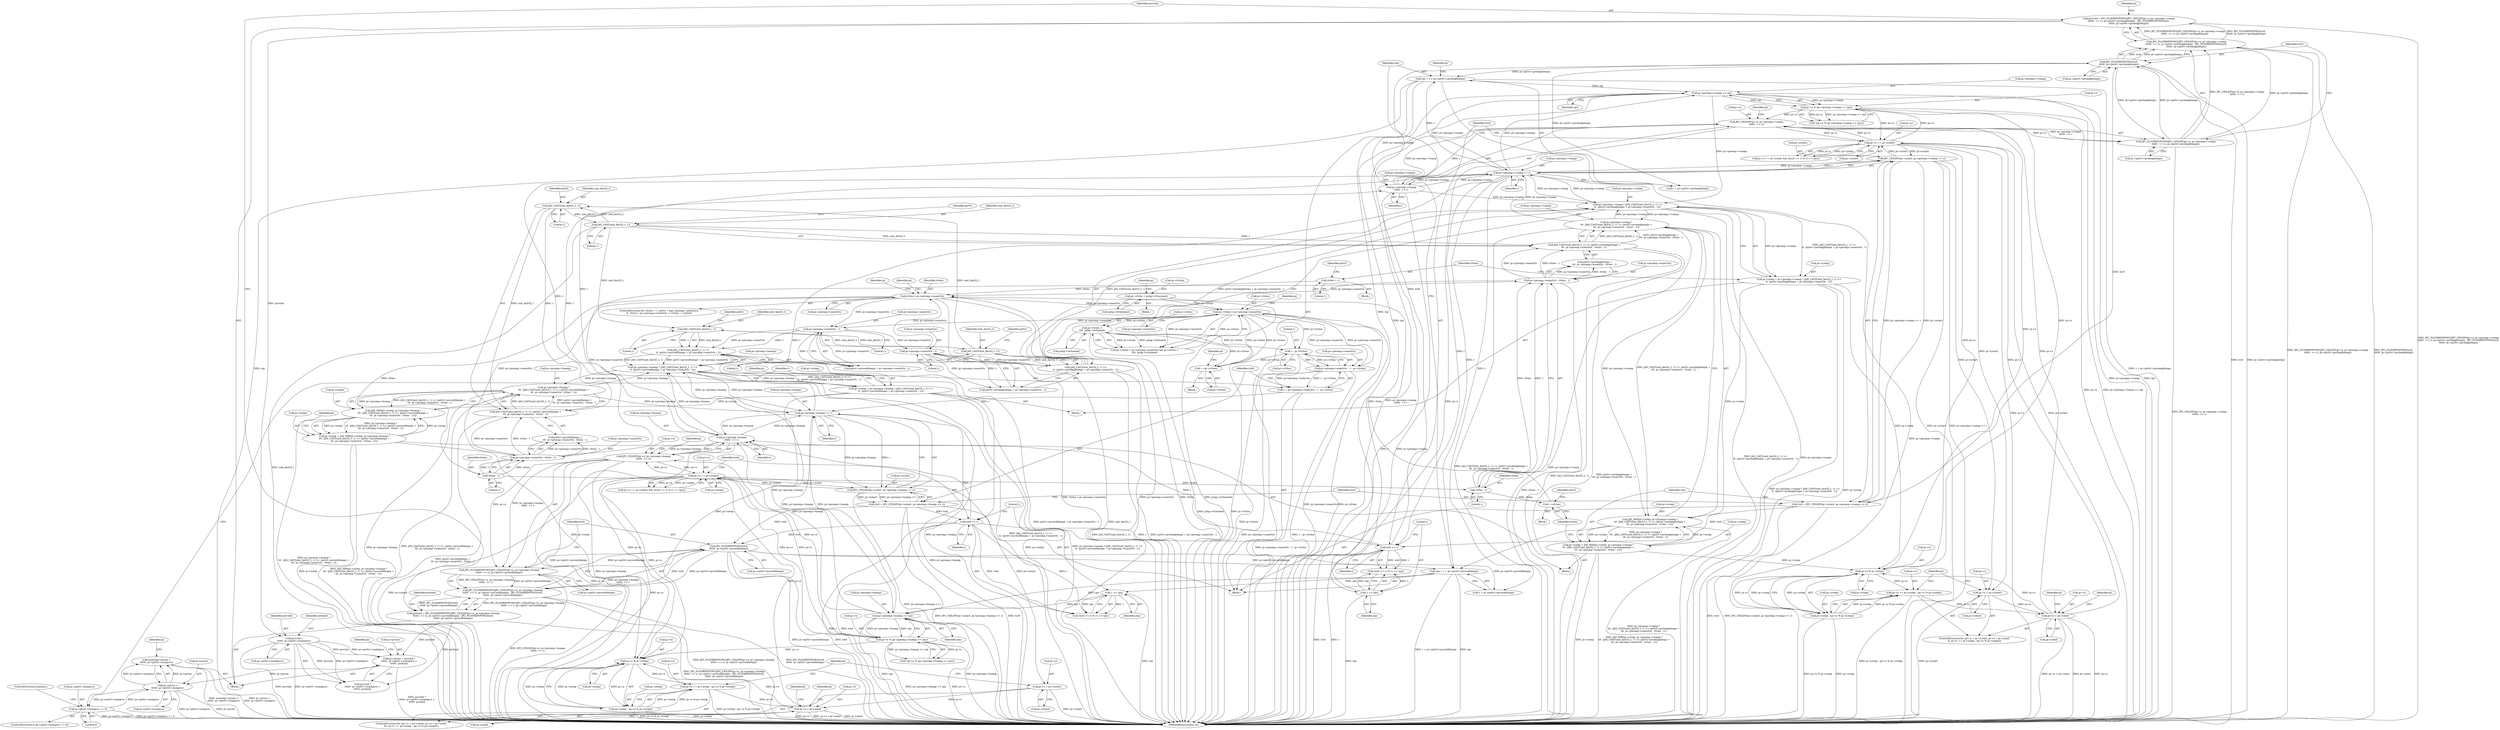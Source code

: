 digraph "0_jasper_1f0dfe5a42911b6880a1445f13f6d615ddb55387@API" {
"1000633" [label="(Call,assert(pi->prcno <\n\t\t\t\t\t\t  pi->pirlvl->numprcs))"];
"1000634" [label="(Call,pi->prcno <\n\t\t\t\t\t\t  pi->pirlvl->numprcs)"];
"1000620" [label="(Call,pi->prcno = prcvind *\n\t\t\t\t\t\t  pi->pirlvl->numhprcs +\n\t\t\t\t\t\t  prchind)"];
"1000625" [label="(Call,prcvind *\n\t\t\t\t\t\t  pi->pirlvl->numhprcs)"];
"1000593" [label="(Call,prcvind = JPC_FLOORDIVPOW2(JPC_CEILDIV(pi->y, pi->picomp->vsamp\n\t\t\t\t\t\t  << r), pi->pirlvl->prcheightexpn) - JPC_FLOORDIVPOW2(try0,\n\t\t\t\t\t\t  pi->pirlvl->prcheightexpn))"];
"1000595" [label="(Call,JPC_FLOORDIVPOW2(JPC_CEILDIV(pi->y, pi->picomp->vsamp\n\t\t\t\t\t\t  << r), pi->pirlvl->prcheightexpn) - JPC_FLOORDIVPOW2(try0,\n\t\t\t\t\t\t  pi->pirlvl->prcheightexpn))"];
"1000596" [label="(Call,JPC_FLOORDIVPOW2(JPC_CEILDIV(pi->y, pi->picomp->vsamp\n\t\t\t\t\t\t  << r), pi->pirlvl->prcheightexpn))"];
"1000597" [label="(Call,JPC_CEILDIV(pi->y, pi->picomp->vsamp\n\t\t\t\t\t\t  << r))"];
"1000539" [label="(Call,pi->y == pi->ystart)"];
"1000554" [label="(Call,pi->y % (pi->picomp->vsamp << rpy))"];
"1000558" [label="(Call,pi->picomp->vsamp << rpy)"];
"1000482" [label="(Call,pi->picomp->vsamp << r)"];
"1000601" [label="(Call,pi->picomp->vsamp\n\t\t\t\t\t\t  << r)"];
"1000574" [label="(Call,pi->picomp->hsamp\n\t\t\t\t\t\t  << r)"];
"1000530" [label="(Call,pi->picomp->hsamp << rpx)"];
"1000469" [label="(Call,pi->picomp->hsamp << r)"];
"1000274" [label="(Call,pi->picomp->hsamp *\n\t\t\t  (JAS_CAST(uint_fast32_t, 1) << (pirlvl->prcwidthexpn +\n\t\t\t  pi->picomp->numrlvls - rlvlno - 1)))"];
"1000192" [label="(Call,pi->picomp->hsamp * (JAS_CAST(uint_fast32_t, 1) <<\n\t\t  (pirlvl->prcwidthexpn + pi->picomp->numrlvls - 1)))"];
"1000198" [label="(Call,JAS_CAST(uint_fast32_t, 1) <<\n\t\t  (pirlvl->prcwidthexpn + pi->picomp->numrlvls - 1))"];
"1000199" [label="(Call,JAS_CAST(uint_fast32_t, 1))"];
"1000224" [label="(Call,JAS_CAST(uint_fast32_t, 1))"];
"1000312" [label="(Call,JAS_CAST(uint_fast32_t, 1))"];
"1000281" [label="(Call,JAS_CAST(uint_fast32_t, 1))"];
"1000206" [label="(Call,pi->picomp->numrlvls - 1)"];
"1000253" [label="(Call,rlvlno < pi->picomp->numrlvls)"];
"1000261" [label="(Call,++rlvlno)"];
"1000325" [label="(Call,rlvlno - 1)"];
"1000294" [label="(Call,rlvlno - 1)"];
"1000240" [label="(Call,rlvlno = 1)"];
"1000231" [label="(Call,pi->picomp->numrlvls - 1)"];
"1000319" [label="(Call,pi->picomp->numrlvls - rlvlno - 1)"];
"1000288" [label="(Call,pi->picomp->numrlvls - rlvlno - 1)"];
"1000414" [label="(Call,pi->rlvlno < pi->picomp->numrlvls)"];
"1000392" [label="(Call,pi->rlvlno = pchg->rlvlnostart)"];
"1000431" [label="(Call,++pi->rlvlno)"];
"1000458" [label="(Call,1 - pi->rlvlno)"];
"1000423" [label="(Call,pi->rlvlno <\n\t\t\t\t  pchg->rlvlnoend)"];
"1000452" [label="(Call,pi->picomp->numrlvls - 1 - pi->rlvlno)"];
"1000280" [label="(Call,JAS_CAST(uint_fast32_t, 1) << (pirlvl->prcwidthexpn +\n\t\t\t  pi->picomp->numrlvls - rlvlno - 1))"];
"1000450" [label="(Call,r = pi->picomp->numrlvls - 1 - pi->rlvlno)"];
"1000522" [label="(Call,1 << rpx)"];
"1000489" [label="(Call,rpx = r + pi->pirlvl->prcwidthexpn)"];
"1000586" [label="(Call,JPC_FLOORDIVPOW2(trx0,\n\t\t\t\t\t\t  pi->pirlvl->prcwidthexpn))"];
"1000519" [label="(Call,trx0 << r)"];
"1000463" [label="(Call,trx0 = JPC_CEILDIV(pi->xstart, pi->picomp->hsamp << r))"];
"1000465" [label="(Call,JPC_CEILDIV(pi->xstart, pi->picomp->hsamp << r))"];
"1000511" [label="(Call,pi->x == pi->xstart)"];
"1000570" [label="(Call,JPC_CEILDIV(pi->x, pi->picomp->hsamp\n\t\t\t\t\t\t  << r))"];
"1000526" [label="(Call,pi->x % (pi->picomp->hsamp << rpx))"];
"1000367" [label="(Call,pi->x < pi->xend)"];
"1000374" [label="(Call,pi->x += pi->xstep - (pi->x % pi->xstep))"];
"1000378" [label="(Call,pi->xstep - (pi->x % pi->xstep))"];
"1000382" [label="(Call,pi->x % pi->xstep)"];
"1000188" [label="(Call,pi->xstep = pi->picomp->hsamp * (JAS_CAST(uint_fast32_t, 1) <<\n\t\t  (pirlvl->prcwidthexpn + pi->picomp->numrlvls - 1)))"];
"1000266" [label="(Call,pi->xstep = JAS_MIN(pi->xstep, pi->picomp->hsamp *\n\t\t\t  (JAS_CAST(uint_fast32_t, 1) << (pirlvl->prcwidthexpn +\n\t\t\t  pi->picomp->numrlvls - rlvlno - 1))))"];
"1000270" [label="(Call,JAS_MIN(pi->xstep, pi->picomp->hsamp *\n\t\t\t  (JAS_CAST(uint_fast32_t, 1) << (pirlvl->prcwidthexpn +\n\t\t\t  pi->picomp->numrlvls - rlvlno - 1))))"];
"1000360" [label="(Call,pi->x = pi->xstart)"];
"1000569" [label="(Call,JPC_FLOORDIVPOW2(JPC_CEILDIV(pi->x, pi->picomp->hsamp\n\t\t\t\t\t\t  << r), pi->pirlvl->prcwidthexpn))"];
"1000547" [label="(Call,try0 << r)"];
"1000476" [label="(Call,try0 = JPC_CEILDIV(pi->ystart, pi->picomp->vsamp << r))"];
"1000478" [label="(Call,JPC_CEILDIV(pi->ystart, pi->picomp->vsamp << r))"];
"1000217" [label="(Call,pi->picomp->vsamp * (JAS_CAST(uint_fast32_t, 1) <<\n\t\t  (pirlvl->prcheightexpn + pi->picomp->numrlvls - 1)))"];
"1000305" [label="(Call,pi->picomp->vsamp *\n\t\t\t  (JAS_CAST(uint_fast32_t, 1) << (pirlvl->prcheightexpn +\n\t\t\t  pi->picomp->numrlvls - rlvlno - 1)))"];
"1000311" [label="(Call,JAS_CAST(uint_fast32_t, 1) << (pirlvl->prcheightexpn +\n\t\t\t  pi->picomp->numrlvls - rlvlno - 1))"];
"1000223" [label="(Call,JAS_CAST(uint_fast32_t, 1) <<\n\t\t  (pirlvl->prcheightexpn + pi->picomp->numrlvls - 1))"];
"1000498" [label="(Call,rpy = r + pi->pirlvl->prcheightexpn)"];
"1000613" [label="(Call,JPC_FLOORDIVPOW2(try0,\n\t\t\t\t\t\t  pi->pirlvl->prcheightexpn))"];
"1000550" [label="(Call,1 << rpy)"];
"1000336" [label="(Call,pi->y < pi->yend)"];
"1000343" [label="(Call,pi->y += pi->ystep - (pi->y % pi->ystep))"];
"1000347" [label="(Call,pi->ystep - (pi->y % pi->ystep))"];
"1000351" [label="(Call,pi->y % pi->ystep)"];
"1000297" [label="(Call,pi->ystep = JAS_MIN(pi->ystep, pi->picomp->vsamp *\n\t\t\t  (JAS_CAST(uint_fast32_t, 1) << (pirlvl->prcheightexpn +\n\t\t\t  pi->picomp->numrlvls - rlvlno - 1))))"];
"1000301" [label="(Call,JAS_MIN(pi->ystep, pi->picomp->vsamp *\n\t\t\t  (JAS_CAST(uint_fast32_t, 1) << (pirlvl->prcheightexpn +\n\t\t\t  pi->picomp->numrlvls - rlvlno - 1))))"];
"1000213" [label="(Call,pi->ystep = pi->picomp->vsamp * (JAS_CAST(uint_fast32_t, 1) <<\n\t\t  (pirlvl->prcheightexpn + pi->picomp->numrlvls - 1)))"];
"1000329" [label="(Call,pi->y = pi->ystart)"];
"1000566" [label="(Call,prchind = JPC_FLOORDIVPOW2(JPC_CEILDIV(pi->x, pi->picomp->hsamp\n\t\t\t\t\t\t  << r), pi->pirlvl->prcwidthexpn) - JPC_FLOORDIVPOW2(trx0,\n\t\t\t\t\t\t  pi->pirlvl->prcwidthexpn))"];
"1000568" [label="(Call,JPC_FLOORDIVPOW2(JPC_CEILDIV(pi->x, pi->picomp->hsamp\n\t\t\t\t\t\t  << r), pi->pirlvl->prcwidthexpn) - JPC_FLOORDIVPOW2(trx0,\n\t\t\t\t\t\t  pi->pirlvl->prcwidthexpn))"];
"1000441" [label="(Call,pi->pirlvl->numprcs == 0)"];
"1000538" [label="(Call,pi->y == pi->ystart && ((try0 << r) % (1 << rpy)))"];
"1000281" [label="(Call,JAS_CAST(uint_fast32_t, 1))"];
"1000458" [label="(Call,1 - pi->rlvlno)"];
"1000549" [label="(Identifier,r)"];
"1000622" [label="(Identifier,pi)"];
"1000188" [label="(Call,pi->xstep = pi->picomp->hsamp * (JAS_CAST(uint_fast32_t, 1) <<\n\t\t  (pirlvl->prcwidthexpn + pi->picomp->numrlvls - 1)))"];
"1000312" [label="(Call,JAS_CAST(uint_fast32_t, 1))"];
"1000240" [label="(Call,rlvlno = 1)"];
"1000364" [label="(Call,pi->xstart)"];
"1000192" [label="(Call,pi->picomp->hsamp * (JAS_CAST(uint_fast32_t, 1) <<\n\t\t  (pirlvl->prcwidthexpn + pi->picomp->numrlvls - 1)))"];
"1000393" [label="(Call,pi->rlvlno)"];
"1000574" [label="(Call,pi->picomp->hsamp\n\t\t\t\t\t\t  << r)"];
"1000483" [label="(Call,pi->picomp->vsamp)"];
"1000439" [label="(Block,)"];
"1000425" [label="(Identifier,pi)"];
"1000266" [label="(Call,pi->xstep = JAS_MIN(pi->xstep, pi->picomp->hsamp *\n\t\t\t  (JAS_CAST(uint_fast32_t, 1) << (pirlvl->prcwidthexpn +\n\t\t\t  pi->picomp->numrlvls - rlvlno - 1))))"];
"1000262" [label="(Identifier,rlvlno)"];
"1000371" [label="(Call,pi->xend)"];
"1000199" [label="(Call,JAS_CAST(uint_fast32_t, 1))"];
"1000347" [label="(Call,pi->ystep - (pi->y % pi->ystep))"];
"1000634" [label="(Call,pi->prcno <\n\t\t\t\t\t\t  pi->pirlvl->numprcs)"];
"1000613" [label="(Call,JPC_FLOORDIVPOW2(try0,\n\t\t\t\t\t\t  pi->pirlvl->prcheightexpn))"];
"1000519" [label="(Call,trx0 << r)"];
"1000369" [label="(Identifier,pi)"];
"1000327" [label="(Literal,1)"];
"1000302" [label="(Call,pi->ystep)"];
"1000646" [label="(Identifier,pi)"];
"1000231" [label="(Call,pi->picomp->numrlvls - 1)"];
"1000520" [label="(Identifier,trx0)"];
"1000432" [label="(Call,pi->rlvlno)"];
"1000270" [label="(Call,JAS_MIN(pi->xstep, pi->picomp->hsamp *\n\t\t\t  (JAS_CAST(uint_fast32_t, 1) << (pirlvl->prcwidthexpn +\n\t\t\t  pi->picomp->numrlvls - rlvlno - 1))))"];
"1000564" [label="(Identifier,rpy)"];
"1000624" [label="(Call,prcvind *\n\t\t\t\t\t\t  pi->pirlvl->numhprcs +\n\t\t\t\t\t\t  prchind)"];
"1000202" [label="(Call,pirlvl->prcwidthexpn + pi->picomp->numrlvls - 1)"];
"1000587" [label="(Identifier,trx0)"];
"1000328" [label="(ControlStructure,for (pi->y = pi->ystart; pi->y < pi->yend;\n \t\t  pi->y += pi->ystep - (pi->y % pi->ystep)))"];
"1000595" [label="(Call,JPC_FLOORDIVPOW2(JPC_CEILDIV(pi->y, pi->picomp->vsamp\n\t\t\t\t\t\t  << r), pi->pirlvl->prcheightexpn) - JPC_FLOORDIVPOW2(try0,\n\t\t\t\t\t\t  pi->pirlvl->prcheightexpn))"];
"1000569" [label="(Call,JPC_FLOORDIVPOW2(JPC_CEILDIV(pi->x, pi->picomp->hsamp\n\t\t\t\t\t\t  << r), pi->pirlvl->prcwidthexpn))"];
"1000227" [label="(Call,pirlvl->prcheightexpn + pi->picomp->numrlvls - 1)"];
"1000539" [label="(Call,pi->y == pi->ystart)"];
"1000513" [label="(Identifier,pi)"];
"1000271" [label="(Call,pi->xstep)"];
"1000311" [label="(Call,JAS_CAST(uint_fast32_t, 1) << (pirlvl->prcheightexpn +\n\t\t\t  pi->picomp->numrlvls - rlvlno - 1))"];
"1000413" [label="(Call,pi->rlvlno < pi->picomp->numrlvls && pi->rlvlno <\n\t\t\t\t  pchg->rlvlnoend)"];
"1000431" [label="(Call,++pi->rlvlno)"];
"1000565" [label="(Block,)"];
"1000232" [label="(Call,pi->picomp->numrlvls)"];
"1000280" [label="(Call,JAS_CAST(uint_fast32_t, 1) << (pirlvl->prcwidthexpn +\n\t\t\t  pi->picomp->numrlvls - rlvlno - 1))"];
"1000391" [label="(Block,)"];
"1000521" [label="(Identifier,r)"];
"1000352" [label="(Call,pi->y)"];
"1000568" [label="(Call,JPC_FLOORDIVPOW2(JPC_CEILDIV(pi->x, pi->picomp->hsamp\n\t\t\t\t\t\t  << r), pi->pirlvl->prcwidthexpn) - JPC_FLOORDIVPOW2(trx0,\n\t\t\t\t\t\t  pi->pirlvl->prcwidthexpn))"];
"1000559" [label="(Call,pi->picomp->vsamp)"];
"1000314" [label="(Literal,1)"];
"1000355" [label="(Call,pi->ystep)"];
"1000374" [label="(Call,pi->x += pi->xstep - (pi->x % pi->xstep))"];
"1000500" [label="(Call,r + pi->pirlvl->prcheightexpn)"];
"1000547" [label="(Call,try0 << r)"];
"1000368" [label="(Call,pi->x)"];
"1000488" [label="(Identifier,r)"];
"1000375" [label="(Call,pi->x)"];
"1000180" [label="(Block,)"];
"1000282" [label="(Identifier,uint_fast32_t)"];
"1000239" [label="(Block,)"];
"1000331" [label="(Identifier,pi)"];
"1000241" [label="(Identifier,rlvlno)"];
"1000597" [label="(Call,JPC_CEILDIV(pi->y, pi->picomp->vsamp\n\t\t\t\t\t\t  << r))"];
"1000415" [label="(Call,pi->rlvlno)"];
"1000526" [label="(Call,pi->x % (pi->picomp->hsamp << rpx))"];
"1000255" [label="(Call,pi->picomp->numrlvls)"];
"1000479" [label="(Call,pi->ystart)"];
"1000333" [label="(Call,pi->ystart)"];
"1000459" [label="(Literal,1)"];
"1000359" [label="(ControlStructure,for (pi->x = pi->xstart; pi->x < pi->xend;\n\t\t\t  pi->x += pi->xstep - (pi->x % pi->xstep)))"];
"1000286" [label="(Identifier,pirlvl)"];
"1000200" [label="(Identifier,uint_fast32_t)"];
"1000320" [label="(Call,pi->picomp->numrlvls)"];
"1000382" [label="(Call,pi->x % pi->xstep)"];
"1000566" [label="(Call,prchind = JPC_FLOORDIVPOW2(JPC_CEILDIV(pi->x, pi->picomp->hsamp\n\t\t\t\t\t\t  << r), pi->pirlvl->prcwidthexpn) - JPC_FLOORDIVPOW2(trx0,\n\t\t\t\t\t\t  pi->pirlvl->prcwidthexpn))"];
"1000450" [label="(Call,r = pi->picomp->numrlvls - 1 - pi->rlvlno)"];
"1000343" [label="(Call,pi->y += pi->ystep - (pi->y % pi->ystep))"];
"1000348" [label="(Call,pi->ystep)"];
"1000289" [label="(Call,pi->picomp->numrlvls)"];
"1000223" [label="(Call,JAS_CAST(uint_fast32_t, 1) <<\n\t\t  (pirlvl->prcheightexpn + pi->picomp->numrlvls - 1))"];
"1000465" [label="(Call,JPC_CEILDIV(pi->xstart, pi->picomp->hsamp << r))"];
"1000620" [label="(Call,pi->prcno = prcvind *\n\t\t\t\t\t\t  pi->pirlvl->numhprcs +\n\t\t\t\t\t\t  prchind)"];
"1000555" [label="(Call,pi->y)"];
"1000274" [label="(Call,pi->picomp->hsamp *\n\t\t\t  (JAS_CAST(uint_fast32_t, 1) << (pirlvl->prcwidthexpn +\n\t\t\t  pi->picomp->numrlvls - rlvlno - 1)))"];
"1000217" [label="(Call,pi->picomp->vsamp * (JAS_CAST(uint_fast32_t, 1) <<\n\t\t  (pirlvl->prcheightexpn + pi->picomp->numrlvls - 1)))"];
"1000204" [label="(Identifier,pirlvl)"];
"1000294" [label="(Call,rlvlno - 1)"];
"1000215" [label="(Identifier,pi)"];
"1000570" [label="(Call,JPC_CEILDIV(pi->x, pi->picomp->hsamp\n\t\t\t\t\t\t  << r))"];
"1000608" [label="(Call,pi->pirlvl->prcheightexpn)"];
"1000267" [label="(Call,pi->xstep)"];
"1000361" [label="(Call,pi->x)"];
"1000580" [label="(Identifier,r)"];
"1000554" [label="(Call,pi->y % (pi->picomp->vsamp << rpy))"];
"1000394" [label="(Identifier,pi)"];
"1000288" [label="(Call,pi->picomp->numrlvls - rlvlno - 1)"];
"1000453" [label="(Call,pi->picomp->numrlvls)"];
"1000437" [label="(Identifier,pi)"];
"1000523" [label="(Literal,1)"];
"1000548" [label="(Identifier,try0)"];
"1000317" [label="(Identifier,pirlvl)"];
"1000543" [label="(Call,pi->ystart)"];
"1000284" [label="(Call,pirlvl->prcwidthexpn +\n\t\t\t  pi->picomp->numrlvls - rlvlno - 1)"];
"1000242" [label="(Literal,1)"];
"1000463" [label="(Call,trx0 = JPC_CEILDIV(pi->xstart, pi->picomp->hsamp << r))"];
"1000244" [label="(Identifier,pirlvl)"];
"1000401" [label="(Identifier,pi)"];
"1000430" [label="(Block,)"];
"1000515" [label="(Call,pi->xstart)"];
"1000238" [label="(ControlStructure,for (rlvlno = 1, pirlvl = &pi->picomp->pirlvls[1];\n \t\t  rlvlno < pi->picomp->numrlvls; ++rlvlno, ++pirlvl))"];
"1000498" [label="(Call,rpy = r + pi->pirlvl->prcheightexpn)"];
"1000583" [label="(Identifier,pi)"];
"1000546" [label="(Call,(try0 << r) % (1 << rpy))"];
"1000452" [label="(Call,pi->picomp->numrlvls - 1 - pi->rlvlno)"];
"1000306" [label="(Call,pi->picomp->vsamp)"];
"1000440" [label="(ControlStructure,if (pi->pirlvl->numprcs == 0))"];
"1000423" [label="(Call,pi->rlvlno <\n\t\t\t\t  pchg->rlvlnoend)"];
"1000571" [label="(Call,pi->x)"];
"1000254" [label="(Identifier,rlvlno)"];
"1000614" [label="(Identifier,try0)"];
"1000550" [label="(Call,1 << rpy)"];
"1000636" [label="(Identifier,pi)"];
"1000499" [label="(Identifier,rpy)"];
"1000510" [label="(Call,pi->x == pi->xstart && ((trx0 << r) % (1 << rpx)))"];
"1000301" [label="(Call,JAS_MIN(pi->ystep, pi->picomp->vsamp *\n\t\t\t  (JAS_CAST(uint_fast32_t, 1) << (pirlvl->prcheightexpn +\n\t\t\t  pi->picomp->numrlvls - rlvlno - 1))))"];
"1000466" [label="(Call,pi->xstart)"];
"1000530" [label="(Call,pi->picomp->hsamp << rpx)"];
"1000174" [label="(Identifier,pi)"];
"1000627" [label="(Call,pi->pirlvl->numhprcs)"];
"1000588" [label="(Call,pi->pirlvl->prcwidthexpn)"];
"1000540" [label="(Call,pi->y)"];
"1000482" [label="(Call,pi->picomp->vsamp << r)"];
"1000193" [label="(Call,pi->picomp->hsamp)"];
"1000449" [label="(ControlStructure,continue;)"];
"1000552" [label="(Identifier,rpy)"];
"1000261" [label="(Call,++rlvlno)"];
"1000598" [label="(Call,pi->y)"];
"1000295" [label="(Identifier,rlvlno)"];
"1000633" [label="(Call,assert(pi->prcno <\n\t\t\t\t\t\t  pi->pirlvl->numprcs))"];
"1000379" [label="(Call,pi->xstep)"];
"1000340" [label="(Call,pi->yend)"];
"1000329" [label="(Call,pi->y = pi->ystart)"];
"1000478" [label="(Call,JPC_CEILDIV(pi->ystart, pi->picomp->vsamp << r))"];
"1000470" [label="(Call,pi->picomp->hsamp)"];
"1000226" [label="(Literal,1)"];
"1000632" [label="(Identifier,prchind)"];
"1000451" [label="(Identifier,r)"];
"1000360" [label="(Call,pi->x = pi->xstart)"];
"1000298" [label="(Call,pi->ystep)"];
"1000206" [label="(Call,pi->picomp->numrlvls - 1)"];
"1000447" [label="(Literal,0)"];
"1000330" [label="(Call,pi->y)"];
"1000522" [label="(Call,1 << rpx)"];
"1000299" [label="(Identifier,pi)"];
"1000581" [label="(Call,pi->pirlvl->prcwidthexpn)"];
"1000635" [label="(Call,pi->prcno)"];
"1000596" [label="(Call,JPC_FLOORDIVPOW2(JPC_CEILDIV(pi->y, pi->picomp->vsamp\n\t\t\t\t\t\t  << r), pi->pirlvl->prcheightexpn))"];
"1000586" [label="(Call,JPC_FLOORDIVPOW2(trx0,\n\t\t\t\t\t\t  pi->pirlvl->prcwidthexpn))"];
"1000283" [label="(Literal,1)"];
"1000511" [label="(Call,pi->x == pi->xstart)"];
"1000264" [label="(Identifier,pirlvl)"];
"1000396" [label="(Call,pchg->rlvlnostart)"];
"1000469" [label="(Call,pi->picomp->hsamp << r)"];
"1000460" [label="(Call,pi->rlvlno)"];
"1000607" [label="(Identifier,r)"];
"1000602" [label="(Call,pi->picomp->vsamp)"];
"1000253" [label="(Call,rlvlno < pi->picomp->numrlvls)"];
"1000305" [label="(Call,pi->picomp->vsamp *\n\t\t\t  (JAS_CAST(uint_fast32_t, 1) << (pirlvl->prcheightexpn +\n\t\t\t  pi->picomp->numrlvls - rlvlno - 1)))"];
"1000525" [label="(Call,!(pi->x % (pi->picomp->hsamp << rpx)))"];
"1000551" [label="(Literal,1)"];
"1000201" [label="(Literal,1)"];
"1000268" [label="(Identifier,pi)"];
"1000319" [label="(Call,pi->picomp->numrlvls - rlvlno - 1)"];
"1000296" [label="(Literal,1)"];
"1000475" [label="(Identifier,r)"];
"1000265" [label="(Block,)"];
"1000518" [label="(Call,(trx0 << r) % (1 << rpx))"];
"1000464" [label="(Identifier,trx0)"];
"1000313" [label="(Identifier,uint_fast32_t)"];
"1000383" [label="(Call,pi->x)"];
"1000531" [label="(Call,pi->picomp->hsamp)"];
"1000626" [label="(Identifier,prcvind)"];
"1000442" [label="(Call,pi->pirlvl->numprcs)"];
"1000491" [label="(Call,r + pi->pirlvl->prcwidthexpn)"];
"1000601" [label="(Call,pi->picomp->vsamp\n\t\t\t\t\t\t  << r)"];
"1000414" [label="(Call,pi->rlvlno < pi->picomp->numrlvls)"];
"1000489" [label="(Call,rpx = r + pi->pirlvl->prcwidthexpn)"];
"1000337" [label="(Call,pi->y)"];
"1000621" [label="(Call,pi->prcno)"];
"1000638" [label="(Call,pi->pirlvl->numprcs)"];
"1000326" [label="(Identifier,rlvlno)"];
"1000512" [label="(Call,pi->x)"];
"1000441" [label="(Call,pi->pirlvl->numprcs == 0)"];
"1000575" [label="(Call,pi->picomp->hsamp)"];
"1000212" [label="(Literal,1)"];
"1000490" [label="(Identifier,rpx)"];
"1000378" [label="(Call,pi->xstep - (pi->x % pi->xstep))"];
"1000367" [label="(Call,pi->x < pi->xend)"];
"1000427" [label="(Call,pchg->rlvlnoend)"];
"1000345" [label="(Identifier,pi)"];
"1000524" [label="(Identifier,rpx)"];
"1000218" [label="(Call,pi->picomp->vsamp)"];
"1000207" [label="(Call,pi->picomp->numrlvls)"];
"1000553" [label="(Call,!(pi->y % (pi->picomp->vsamp << rpy)))"];
"1000344" [label="(Call,pi->y)"];
"1000214" [label="(Call,pi->ystep)"];
"1000315" [label="(Call,pirlvl->prcheightexpn +\n\t\t\t  pi->picomp->numrlvls - rlvlno - 1)"];
"1000229" [label="(Identifier,pirlvl)"];
"1000336" [label="(Call,pi->y < pi->yend)"];
"1000237" [label="(Literal,1)"];
"1000536" [label="(Identifier,rpx)"];
"1000477" [label="(Identifier,try0)"];
"1000567" [label="(Identifier,prchind)"];
"1000418" [label="(Call,pi->picomp->numrlvls)"];
"1000189" [label="(Call,pi->xstep)"];
"1000558" [label="(Call,pi->picomp->vsamp << rpy)"];
"1000225" [label="(Identifier,uint_fast32_t)"];
"1000625" [label="(Call,prcvind *\n\t\t\t\t\t\t  pi->pirlvl->numhprcs)"];
"1000615" [label="(Call,pi->pirlvl->prcheightexpn)"];
"1000594" [label="(Identifier,prcvind)"];
"1000275" [label="(Call,pi->picomp->hsamp)"];
"1000386" [label="(Call,pi->xstep)"];
"1000362" [label="(Identifier,pi)"];
"1000325" [label="(Call,rlvlno - 1)"];
"1000699" [label="(MethodReturn,static int)"];
"1000610" [label="(Identifier,pi)"];
"1000527" [label="(Call,pi->x)"];
"1000476" [label="(Call,try0 = JPC_CEILDIV(pi->ystart, pi->picomp->vsamp << r))"];
"1000593" [label="(Call,prcvind = JPC_FLOORDIVPOW2(JPC_CEILDIV(pi->y, pi->picomp->vsamp\n\t\t\t\t\t\t  << r), pi->pirlvl->prcheightexpn) - JPC_FLOORDIVPOW2(try0,\n\t\t\t\t\t\t  pi->pirlvl->prcheightexpn))"];
"1000224" [label="(Call,JAS_CAST(uint_fast32_t, 1))"];
"1000198" [label="(Call,JAS_CAST(uint_fast32_t, 1) <<\n\t\t  (pirlvl->prcwidthexpn + pi->picomp->numrlvls - 1))"];
"1000392" [label="(Call,pi->rlvlno = pchg->rlvlnostart)"];
"1000297" [label="(Call,pi->ystep = JAS_MIN(pi->ystep, pi->picomp->vsamp *\n\t\t\t  (JAS_CAST(uint_fast32_t, 1) << (pirlvl->prcheightexpn +\n\t\t\t  pi->picomp->numrlvls - rlvlno - 1))))"];
"1000424" [label="(Call,pi->rlvlno)"];
"1000338" [label="(Identifier,pi)"];
"1000260" [label="(Block,)"];
"1000213" [label="(Call,pi->ystep = pi->picomp->vsamp * (JAS_CAST(uint_fast32_t, 1) <<\n\t\t  (pirlvl->prcheightexpn + pi->picomp->numrlvls - 1)))"];
"1000351" [label="(Call,pi->y % pi->ystep)"];
"1000633" -> "1000565"  [label="AST: "];
"1000633" -> "1000634"  [label="CFG: "];
"1000634" -> "1000633"  [label="AST: "];
"1000646" -> "1000633"  [label="CFG: "];
"1000633" -> "1000699"  [label="DDG: assert(pi->prcno <\n\t\t\t\t\t\t  pi->pirlvl->numprcs)"];
"1000633" -> "1000699"  [label="DDG: pi->prcno <\n\t\t\t\t\t\t  pi->pirlvl->numprcs"];
"1000634" -> "1000633"  [label="DDG: pi->prcno"];
"1000634" -> "1000633"  [label="DDG: pi->pirlvl->numprcs"];
"1000634" -> "1000638"  [label="CFG: "];
"1000635" -> "1000634"  [label="AST: "];
"1000638" -> "1000634"  [label="AST: "];
"1000634" -> "1000699"  [label="DDG: pi->pirlvl->numprcs"];
"1000634" -> "1000699"  [label="DDG: pi->prcno"];
"1000634" -> "1000441"  [label="DDG: pi->pirlvl->numprcs"];
"1000620" -> "1000634"  [label="DDG: pi->prcno"];
"1000441" -> "1000634"  [label="DDG: pi->pirlvl->numprcs"];
"1000620" -> "1000565"  [label="AST: "];
"1000620" -> "1000624"  [label="CFG: "];
"1000621" -> "1000620"  [label="AST: "];
"1000624" -> "1000620"  [label="AST: "];
"1000636" -> "1000620"  [label="CFG: "];
"1000620" -> "1000699"  [label="DDG: prcvind *\n\t\t\t\t\t\t  pi->pirlvl->numhprcs +\n\t\t\t\t\t\t  prchind"];
"1000625" -> "1000620"  [label="DDG: prcvind"];
"1000625" -> "1000620"  [label="DDG: pi->pirlvl->numhprcs"];
"1000566" -> "1000620"  [label="DDG: prchind"];
"1000625" -> "1000624"  [label="AST: "];
"1000625" -> "1000627"  [label="CFG: "];
"1000626" -> "1000625"  [label="AST: "];
"1000627" -> "1000625"  [label="AST: "];
"1000632" -> "1000625"  [label="CFG: "];
"1000625" -> "1000699"  [label="DDG: prcvind"];
"1000625" -> "1000699"  [label="DDG: pi->pirlvl->numhprcs"];
"1000625" -> "1000624"  [label="DDG: prcvind"];
"1000625" -> "1000624"  [label="DDG: pi->pirlvl->numhprcs"];
"1000593" -> "1000625"  [label="DDG: prcvind"];
"1000593" -> "1000565"  [label="AST: "];
"1000593" -> "1000595"  [label="CFG: "];
"1000594" -> "1000593"  [label="AST: "];
"1000595" -> "1000593"  [label="AST: "];
"1000622" -> "1000593"  [label="CFG: "];
"1000593" -> "1000699"  [label="DDG: JPC_FLOORDIVPOW2(JPC_CEILDIV(pi->y, pi->picomp->vsamp\n\t\t\t\t\t\t  << r), pi->pirlvl->prcheightexpn) - JPC_FLOORDIVPOW2(try0,\n\t\t\t\t\t\t  pi->pirlvl->prcheightexpn)"];
"1000595" -> "1000593"  [label="DDG: JPC_FLOORDIVPOW2(JPC_CEILDIV(pi->y, pi->picomp->vsamp\n\t\t\t\t\t\t  << r), pi->pirlvl->prcheightexpn)"];
"1000595" -> "1000593"  [label="DDG: JPC_FLOORDIVPOW2(try0,\n\t\t\t\t\t\t  pi->pirlvl->prcheightexpn)"];
"1000595" -> "1000613"  [label="CFG: "];
"1000596" -> "1000595"  [label="AST: "];
"1000613" -> "1000595"  [label="AST: "];
"1000595" -> "1000699"  [label="DDG: JPC_FLOORDIVPOW2(try0,\n\t\t\t\t\t\t  pi->pirlvl->prcheightexpn)"];
"1000595" -> "1000699"  [label="DDG: JPC_FLOORDIVPOW2(JPC_CEILDIV(pi->y, pi->picomp->vsamp\n\t\t\t\t\t\t  << r), pi->pirlvl->prcheightexpn)"];
"1000596" -> "1000595"  [label="DDG: JPC_CEILDIV(pi->y, pi->picomp->vsamp\n\t\t\t\t\t\t  << r)"];
"1000596" -> "1000595"  [label="DDG: pi->pirlvl->prcheightexpn"];
"1000613" -> "1000595"  [label="DDG: try0"];
"1000613" -> "1000595"  [label="DDG: pi->pirlvl->prcheightexpn"];
"1000596" -> "1000608"  [label="CFG: "];
"1000597" -> "1000596"  [label="AST: "];
"1000608" -> "1000596"  [label="AST: "];
"1000614" -> "1000596"  [label="CFG: "];
"1000596" -> "1000699"  [label="DDG: JPC_CEILDIV(pi->y, pi->picomp->vsamp\n\t\t\t\t\t\t  << r)"];
"1000597" -> "1000596"  [label="DDG: pi->y"];
"1000597" -> "1000596"  [label="DDG: pi->picomp->vsamp\n\t\t\t\t\t\t  << r"];
"1000613" -> "1000596"  [label="DDG: pi->pirlvl->prcheightexpn"];
"1000596" -> "1000613"  [label="DDG: pi->pirlvl->prcheightexpn"];
"1000597" -> "1000601"  [label="CFG: "];
"1000598" -> "1000597"  [label="AST: "];
"1000601" -> "1000597"  [label="AST: "];
"1000610" -> "1000597"  [label="CFG: "];
"1000597" -> "1000699"  [label="DDG: pi->y"];
"1000597" -> "1000699"  [label="DDG: pi->picomp->vsamp\n\t\t\t\t\t\t  << r"];
"1000597" -> "1000351"  [label="DDG: pi->y"];
"1000597" -> "1000539"  [label="DDG: pi->y"];
"1000539" -> "1000597"  [label="DDG: pi->y"];
"1000554" -> "1000597"  [label="DDG: pi->y"];
"1000336" -> "1000597"  [label="DDG: pi->y"];
"1000601" -> "1000597"  [label="DDG: pi->picomp->vsamp"];
"1000601" -> "1000597"  [label="DDG: r"];
"1000539" -> "1000538"  [label="AST: "];
"1000539" -> "1000543"  [label="CFG: "];
"1000540" -> "1000539"  [label="AST: "];
"1000543" -> "1000539"  [label="AST: "];
"1000548" -> "1000539"  [label="CFG: "];
"1000538" -> "1000539"  [label="CFG: "];
"1000539" -> "1000699"  [label="DDG: pi->y"];
"1000539" -> "1000699"  [label="DDG: pi->ystart"];
"1000539" -> "1000329"  [label="DDG: pi->ystart"];
"1000539" -> "1000351"  [label="DDG: pi->y"];
"1000539" -> "1000478"  [label="DDG: pi->ystart"];
"1000539" -> "1000538"  [label="DDG: pi->y"];
"1000539" -> "1000538"  [label="DDG: pi->ystart"];
"1000554" -> "1000539"  [label="DDG: pi->y"];
"1000336" -> "1000539"  [label="DDG: pi->y"];
"1000478" -> "1000539"  [label="DDG: pi->ystart"];
"1000539" -> "1000554"  [label="DDG: pi->y"];
"1000554" -> "1000553"  [label="AST: "];
"1000554" -> "1000558"  [label="CFG: "];
"1000555" -> "1000554"  [label="AST: "];
"1000558" -> "1000554"  [label="AST: "];
"1000553" -> "1000554"  [label="CFG: "];
"1000554" -> "1000699"  [label="DDG: pi->y"];
"1000554" -> "1000699"  [label="DDG: pi->picomp->vsamp << rpy"];
"1000554" -> "1000351"  [label="DDG: pi->y"];
"1000554" -> "1000553"  [label="DDG: pi->y"];
"1000554" -> "1000553"  [label="DDG: pi->picomp->vsamp << rpy"];
"1000558" -> "1000554"  [label="DDG: pi->picomp->vsamp"];
"1000558" -> "1000554"  [label="DDG: rpy"];
"1000558" -> "1000564"  [label="CFG: "];
"1000559" -> "1000558"  [label="AST: "];
"1000564" -> "1000558"  [label="AST: "];
"1000558" -> "1000699"  [label="DDG: pi->picomp->vsamp"];
"1000558" -> "1000699"  [label="DDG: rpy"];
"1000558" -> "1000217"  [label="DDG: pi->picomp->vsamp"];
"1000558" -> "1000482"  [label="DDG: pi->picomp->vsamp"];
"1000482" -> "1000558"  [label="DDG: pi->picomp->vsamp"];
"1000498" -> "1000558"  [label="DDG: rpy"];
"1000550" -> "1000558"  [label="DDG: rpy"];
"1000558" -> "1000601"  [label="DDG: pi->picomp->vsamp"];
"1000482" -> "1000478"  [label="AST: "];
"1000482" -> "1000488"  [label="CFG: "];
"1000483" -> "1000482"  [label="AST: "];
"1000488" -> "1000482"  [label="AST: "];
"1000478" -> "1000482"  [label="CFG: "];
"1000482" -> "1000699"  [label="DDG: pi->picomp->vsamp"];
"1000482" -> "1000217"  [label="DDG: pi->picomp->vsamp"];
"1000482" -> "1000478"  [label="DDG: pi->picomp->vsamp"];
"1000482" -> "1000478"  [label="DDG: r"];
"1000601" -> "1000482"  [label="DDG: pi->picomp->vsamp"];
"1000217" -> "1000482"  [label="DDG: pi->picomp->vsamp"];
"1000305" -> "1000482"  [label="DDG: pi->picomp->vsamp"];
"1000469" -> "1000482"  [label="DDG: r"];
"1000482" -> "1000489"  [label="DDG: r"];
"1000482" -> "1000491"  [label="DDG: r"];
"1000482" -> "1000498"  [label="DDG: r"];
"1000482" -> "1000500"  [label="DDG: r"];
"1000482" -> "1000519"  [label="DDG: r"];
"1000482" -> "1000547"  [label="DDG: r"];
"1000482" -> "1000574"  [label="DDG: r"];
"1000482" -> "1000601"  [label="DDG: pi->picomp->vsamp"];
"1000601" -> "1000607"  [label="CFG: "];
"1000602" -> "1000601"  [label="AST: "];
"1000607" -> "1000601"  [label="AST: "];
"1000601" -> "1000699"  [label="DDG: r"];
"1000601" -> "1000699"  [label="DDG: pi->picomp->vsamp"];
"1000601" -> "1000217"  [label="DDG: pi->picomp->vsamp"];
"1000574" -> "1000601"  [label="DDG: r"];
"1000574" -> "1000570"  [label="AST: "];
"1000574" -> "1000580"  [label="CFG: "];
"1000575" -> "1000574"  [label="AST: "];
"1000580" -> "1000574"  [label="AST: "];
"1000570" -> "1000574"  [label="CFG: "];
"1000574" -> "1000699"  [label="DDG: pi->picomp->hsamp"];
"1000574" -> "1000192"  [label="DDG: pi->picomp->hsamp"];
"1000574" -> "1000469"  [label="DDG: pi->picomp->hsamp"];
"1000574" -> "1000570"  [label="DDG: pi->picomp->hsamp"];
"1000574" -> "1000570"  [label="DDG: r"];
"1000530" -> "1000574"  [label="DDG: pi->picomp->hsamp"];
"1000469" -> "1000574"  [label="DDG: pi->picomp->hsamp"];
"1000519" -> "1000574"  [label="DDG: r"];
"1000547" -> "1000574"  [label="DDG: r"];
"1000530" -> "1000526"  [label="AST: "];
"1000530" -> "1000536"  [label="CFG: "];
"1000531" -> "1000530"  [label="AST: "];
"1000536" -> "1000530"  [label="AST: "];
"1000526" -> "1000530"  [label="CFG: "];
"1000530" -> "1000699"  [label="DDG: pi->picomp->hsamp"];
"1000530" -> "1000699"  [label="DDG: rpx"];
"1000530" -> "1000192"  [label="DDG: pi->picomp->hsamp"];
"1000530" -> "1000469"  [label="DDG: pi->picomp->hsamp"];
"1000530" -> "1000526"  [label="DDG: pi->picomp->hsamp"];
"1000530" -> "1000526"  [label="DDG: rpx"];
"1000469" -> "1000530"  [label="DDG: pi->picomp->hsamp"];
"1000522" -> "1000530"  [label="DDG: rpx"];
"1000489" -> "1000530"  [label="DDG: rpx"];
"1000469" -> "1000465"  [label="AST: "];
"1000469" -> "1000475"  [label="CFG: "];
"1000470" -> "1000469"  [label="AST: "];
"1000475" -> "1000469"  [label="AST: "];
"1000465" -> "1000469"  [label="CFG: "];
"1000469" -> "1000699"  [label="DDG: pi->picomp->hsamp"];
"1000469" -> "1000192"  [label="DDG: pi->picomp->hsamp"];
"1000469" -> "1000465"  [label="DDG: pi->picomp->hsamp"];
"1000469" -> "1000465"  [label="DDG: r"];
"1000274" -> "1000469"  [label="DDG: pi->picomp->hsamp"];
"1000192" -> "1000469"  [label="DDG: pi->picomp->hsamp"];
"1000450" -> "1000469"  [label="DDG: r"];
"1000274" -> "1000270"  [label="AST: "];
"1000274" -> "1000280"  [label="CFG: "];
"1000275" -> "1000274"  [label="AST: "];
"1000280" -> "1000274"  [label="AST: "];
"1000270" -> "1000274"  [label="CFG: "];
"1000274" -> "1000699"  [label="DDG: pi->picomp->hsamp"];
"1000274" -> "1000699"  [label="DDG: JAS_CAST(uint_fast32_t, 1) << (pirlvl->prcwidthexpn +\n\t\t\t  pi->picomp->numrlvls - rlvlno - 1)"];
"1000274" -> "1000192"  [label="DDG: pi->picomp->hsamp"];
"1000274" -> "1000270"  [label="DDG: pi->picomp->hsamp"];
"1000274" -> "1000270"  [label="DDG: JAS_CAST(uint_fast32_t, 1) << (pirlvl->prcwidthexpn +\n\t\t\t  pi->picomp->numrlvls - rlvlno - 1)"];
"1000192" -> "1000274"  [label="DDG: pi->picomp->hsamp"];
"1000280" -> "1000274"  [label="DDG: JAS_CAST(uint_fast32_t, 1)"];
"1000280" -> "1000274"  [label="DDG: pirlvl->prcwidthexpn +\n\t\t\t  pi->picomp->numrlvls - rlvlno - 1"];
"1000192" -> "1000188"  [label="AST: "];
"1000192" -> "1000198"  [label="CFG: "];
"1000193" -> "1000192"  [label="AST: "];
"1000198" -> "1000192"  [label="AST: "];
"1000188" -> "1000192"  [label="CFG: "];
"1000192" -> "1000699"  [label="DDG: pi->picomp->hsamp"];
"1000192" -> "1000699"  [label="DDG: JAS_CAST(uint_fast32_t, 1) <<\n\t\t  (pirlvl->prcwidthexpn + pi->picomp->numrlvls - 1)"];
"1000192" -> "1000188"  [label="DDG: pi->picomp->hsamp"];
"1000192" -> "1000188"  [label="DDG: JAS_CAST(uint_fast32_t, 1) <<\n\t\t  (pirlvl->prcwidthexpn + pi->picomp->numrlvls - 1)"];
"1000198" -> "1000192"  [label="DDG: JAS_CAST(uint_fast32_t, 1)"];
"1000198" -> "1000192"  [label="DDG: pirlvl->prcwidthexpn + pi->picomp->numrlvls - 1"];
"1000198" -> "1000202"  [label="CFG: "];
"1000199" -> "1000198"  [label="AST: "];
"1000202" -> "1000198"  [label="AST: "];
"1000198" -> "1000699"  [label="DDG: pirlvl->prcwidthexpn + pi->picomp->numrlvls - 1"];
"1000199" -> "1000198"  [label="DDG: uint_fast32_t"];
"1000199" -> "1000198"  [label="DDG: 1"];
"1000206" -> "1000198"  [label="DDG: pi->picomp->numrlvls"];
"1000206" -> "1000198"  [label="DDG: 1"];
"1000199" -> "1000201"  [label="CFG: "];
"1000200" -> "1000199"  [label="AST: "];
"1000201" -> "1000199"  [label="AST: "];
"1000204" -> "1000199"  [label="CFG: "];
"1000224" -> "1000199"  [label="DDG: uint_fast32_t"];
"1000312" -> "1000199"  [label="DDG: uint_fast32_t"];
"1000199" -> "1000224"  [label="DDG: uint_fast32_t"];
"1000224" -> "1000223"  [label="AST: "];
"1000224" -> "1000226"  [label="CFG: "];
"1000225" -> "1000224"  [label="AST: "];
"1000226" -> "1000224"  [label="AST: "];
"1000229" -> "1000224"  [label="CFG: "];
"1000224" -> "1000699"  [label="DDG: uint_fast32_t"];
"1000224" -> "1000223"  [label="DDG: uint_fast32_t"];
"1000224" -> "1000223"  [label="DDG: 1"];
"1000224" -> "1000281"  [label="DDG: uint_fast32_t"];
"1000312" -> "1000311"  [label="AST: "];
"1000312" -> "1000314"  [label="CFG: "];
"1000313" -> "1000312"  [label="AST: "];
"1000314" -> "1000312"  [label="AST: "];
"1000317" -> "1000312"  [label="CFG: "];
"1000312" -> "1000699"  [label="DDG: uint_fast32_t"];
"1000312" -> "1000281"  [label="DDG: uint_fast32_t"];
"1000312" -> "1000311"  [label="DDG: uint_fast32_t"];
"1000312" -> "1000311"  [label="DDG: 1"];
"1000281" -> "1000312"  [label="DDG: uint_fast32_t"];
"1000281" -> "1000280"  [label="AST: "];
"1000281" -> "1000283"  [label="CFG: "];
"1000282" -> "1000281"  [label="AST: "];
"1000283" -> "1000281"  [label="AST: "];
"1000286" -> "1000281"  [label="CFG: "];
"1000281" -> "1000280"  [label="DDG: uint_fast32_t"];
"1000281" -> "1000280"  [label="DDG: 1"];
"1000206" -> "1000202"  [label="AST: "];
"1000206" -> "1000212"  [label="CFG: "];
"1000207" -> "1000206"  [label="AST: "];
"1000212" -> "1000206"  [label="AST: "];
"1000202" -> "1000206"  [label="CFG: "];
"1000206" -> "1000202"  [label="DDG: pi->picomp->numrlvls"];
"1000206" -> "1000202"  [label="DDG: 1"];
"1000253" -> "1000206"  [label="DDG: pi->picomp->numrlvls"];
"1000414" -> "1000206"  [label="DDG: pi->picomp->numrlvls"];
"1000206" -> "1000231"  [label="DDG: pi->picomp->numrlvls"];
"1000253" -> "1000238"  [label="AST: "];
"1000253" -> "1000255"  [label="CFG: "];
"1000254" -> "1000253"  [label="AST: "];
"1000255" -> "1000253"  [label="AST: "];
"1000268" -> "1000253"  [label="CFG: "];
"1000331" -> "1000253"  [label="CFG: "];
"1000253" -> "1000699"  [label="DDG: rlvlno < pi->picomp->numrlvls"];
"1000253" -> "1000699"  [label="DDG: pi->picomp->numrlvls"];
"1000253" -> "1000699"  [label="DDG: rlvlno"];
"1000261" -> "1000253"  [label="DDG: rlvlno"];
"1000240" -> "1000253"  [label="DDG: rlvlno"];
"1000231" -> "1000253"  [label="DDG: pi->picomp->numrlvls"];
"1000319" -> "1000253"  [label="DDG: pi->picomp->numrlvls"];
"1000253" -> "1000288"  [label="DDG: pi->picomp->numrlvls"];
"1000253" -> "1000294"  [label="DDG: rlvlno"];
"1000253" -> "1000414"  [label="DDG: pi->picomp->numrlvls"];
"1000261" -> "1000260"  [label="AST: "];
"1000261" -> "1000262"  [label="CFG: "];
"1000262" -> "1000261"  [label="AST: "];
"1000264" -> "1000261"  [label="CFG: "];
"1000325" -> "1000261"  [label="DDG: rlvlno"];
"1000325" -> "1000319"  [label="AST: "];
"1000325" -> "1000327"  [label="CFG: "];
"1000326" -> "1000325"  [label="AST: "];
"1000327" -> "1000325"  [label="AST: "];
"1000319" -> "1000325"  [label="CFG: "];
"1000325" -> "1000319"  [label="DDG: rlvlno"];
"1000325" -> "1000319"  [label="DDG: 1"];
"1000294" -> "1000325"  [label="DDG: rlvlno"];
"1000294" -> "1000288"  [label="AST: "];
"1000294" -> "1000296"  [label="CFG: "];
"1000295" -> "1000294"  [label="AST: "];
"1000296" -> "1000294"  [label="AST: "];
"1000288" -> "1000294"  [label="CFG: "];
"1000294" -> "1000288"  [label="DDG: rlvlno"];
"1000294" -> "1000288"  [label="DDG: 1"];
"1000240" -> "1000239"  [label="AST: "];
"1000240" -> "1000242"  [label="CFG: "];
"1000241" -> "1000240"  [label="AST: "];
"1000242" -> "1000240"  [label="AST: "];
"1000244" -> "1000240"  [label="CFG: "];
"1000231" -> "1000227"  [label="AST: "];
"1000231" -> "1000237"  [label="CFG: "];
"1000232" -> "1000231"  [label="AST: "];
"1000237" -> "1000231"  [label="AST: "];
"1000227" -> "1000231"  [label="CFG: "];
"1000231" -> "1000223"  [label="DDG: pi->picomp->numrlvls"];
"1000231" -> "1000223"  [label="DDG: 1"];
"1000231" -> "1000227"  [label="DDG: pi->picomp->numrlvls"];
"1000231" -> "1000227"  [label="DDG: 1"];
"1000319" -> "1000315"  [label="AST: "];
"1000320" -> "1000319"  [label="AST: "];
"1000315" -> "1000319"  [label="CFG: "];
"1000319" -> "1000699"  [label="DDG: rlvlno - 1"];
"1000319" -> "1000311"  [label="DDG: pi->picomp->numrlvls"];
"1000319" -> "1000311"  [label="DDG: rlvlno - 1"];
"1000319" -> "1000315"  [label="DDG: pi->picomp->numrlvls"];
"1000319" -> "1000315"  [label="DDG: rlvlno - 1"];
"1000288" -> "1000319"  [label="DDG: pi->picomp->numrlvls"];
"1000288" -> "1000284"  [label="AST: "];
"1000289" -> "1000288"  [label="AST: "];
"1000284" -> "1000288"  [label="CFG: "];
"1000288" -> "1000280"  [label="DDG: pi->picomp->numrlvls"];
"1000288" -> "1000280"  [label="DDG: rlvlno - 1"];
"1000288" -> "1000284"  [label="DDG: pi->picomp->numrlvls"];
"1000288" -> "1000284"  [label="DDG: rlvlno - 1"];
"1000414" -> "1000413"  [label="AST: "];
"1000414" -> "1000418"  [label="CFG: "];
"1000415" -> "1000414"  [label="AST: "];
"1000418" -> "1000414"  [label="AST: "];
"1000425" -> "1000414"  [label="CFG: "];
"1000413" -> "1000414"  [label="CFG: "];
"1000414" -> "1000699"  [label="DDG: pi->picomp->numrlvls"];
"1000414" -> "1000699"  [label="DDG: pi->rlvlno"];
"1000414" -> "1000413"  [label="DDG: pi->rlvlno"];
"1000414" -> "1000413"  [label="DDG: pi->picomp->numrlvls"];
"1000392" -> "1000414"  [label="DDG: pi->rlvlno"];
"1000431" -> "1000414"  [label="DDG: pi->rlvlno"];
"1000452" -> "1000414"  [label="DDG: pi->picomp->numrlvls"];
"1000414" -> "1000423"  [label="DDG: pi->rlvlno"];
"1000414" -> "1000431"  [label="DDG: pi->rlvlno"];
"1000414" -> "1000452"  [label="DDG: pi->picomp->numrlvls"];
"1000414" -> "1000458"  [label="DDG: pi->rlvlno"];
"1000392" -> "1000391"  [label="AST: "];
"1000392" -> "1000396"  [label="CFG: "];
"1000393" -> "1000392"  [label="AST: "];
"1000396" -> "1000392"  [label="AST: "];
"1000401" -> "1000392"  [label="CFG: "];
"1000392" -> "1000699"  [label="DDG: pchg->rlvlnostart"];
"1000431" -> "1000430"  [label="AST: "];
"1000431" -> "1000432"  [label="CFG: "];
"1000432" -> "1000431"  [label="AST: "];
"1000437" -> "1000431"  [label="CFG: "];
"1000458" -> "1000431"  [label="DDG: pi->rlvlno"];
"1000423" -> "1000431"  [label="DDG: pi->rlvlno"];
"1000458" -> "1000452"  [label="AST: "];
"1000458" -> "1000460"  [label="CFG: "];
"1000459" -> "1000458"  [label="AST: "];
"1000460" -> "1000458"  [label="AST: "];
"1000452" -> "1000458"  [label="CFG: "];
"1000458" -> "1000699"  [label="DDG: pi->rlvlno"];
"1000458" -> "1000452"  [label="DDG: 1"];
"1000458" -> "1000452"  [label="DDG: pi->rlvlno"];
"1000423" -> "1000458"  [label="DDG: pi->rlvlno"];
"1000423" -> "1000413"  [label="AST: "];
"1000423" -> "1000427"  [label="CFG: "];
"1000424" -> "1000423"  [label="AST: "];
"1000427" -> "1000423"  [label="AST: "];
"1000413" -> "1000423"  [label="CFG: "];
"1000423" -> "1000699"  [label="DDG: pchg->rlvlnoend"];
"1000423" -> "1000699"  [label="DDG: pi->rlvlno"];
"1000423" -> "1000413"  [label="DDG: pi->rlvlno"];
"1000423" -> "1000413"  [label="DDG: pchg->rlvlnoend"];
"1000452" -> "1000450"  [label="AST: "];
"1000453" -> "1000452"  [label="AST: "];
"1000450" -> "1000452"  [label="CFG: "];
"1000452" -> "1000699"  [label="DDG: pi->picomp->numrlvls"];
"1000452" -> "1000699"  [label="DDG: 1 - pi->rlvlno"];
"1000452" -> "1000450"  [label="DDG: pi->picomp->numrlvls"];
"1000452" -> "1000450"  [label="DDG: 1 - pi->rlvlno"];
"1000280" -> "1000284"  [label="CFG: "];
"1000284" -> "1000280"  [label="AST: "];
"1000280" -> "1000699"  [label="DDG: pirlvl->prcwidthexpn +\n\t\t\t  pi->picomp->numrlvls - rlvlno - 1"];
"1000450" -> "1000439"  [label="AST: "];
"1000451" -> "1000450"  [label="AST: "];
"1000464" -> "1000450"  [label="CFG: "];
"1000450" -> "1000699"  [label="DDG: pi->picomp->numrlvls - 1 - pi->rlvlno"];
"1000522" -> "1000518"  [label="AST: "];
"1000522" -> "1000524"  [label="CFG: "];
"1000523" -> "1000522"  [label="AST: "];
"1000524" -> "1000522"  [label="AST: "];
"1000518" -> "1000522"  [label="CFG: "];
"1000522" -> "1000699"  [label="DDG: rpx"];
"1000522" -> "1000518"  [label="DDG: 1"];
"1000522" -> "1000518"  [label="DDG: rpx"];
"1000489" -> "1000522"  [label="DDG: rpx"];
"1000489" -> "1000439"  [label="AST: "];
"1000489" -> "1000491"  [label="CFG: "];
"1000490" -> "1000489"  [label="AST: "];
"1000491" -> "1000489"  [label="AST: "];
"1000499" -> "1000489"  [label="CFG: "];
"1000489" -> "1000699"  [label="DDG: r + pi->pirlvl->prcwidthexpn"];
"1000489" -> "1000699"  [label="DDG: rpx"];
"1000586" -> "1000489"  [label="DDG: pi->pirlvl->prcwidthexpn"];
"1000586" -> "1000568"  [label="AST: "];
"1000586" -> "1000588"  [label="CFG: "];
"1000587" -> "1000586"  [label="AST: "];
"1000588" -> "1000586"  [label="AST: "];
"1000568" -> "1000586"  [label="CFG: "];
"1000586" -> "1000699"  [label="DDG: pi->pirlvl->prcwidthexpn"];
"1000586" -> "1000699"  [label="DDG: trx0"];
"1000586" -> "1000491"  [label="DDG: pi->pirlvl->prcwidthexpn"];
"1000586" -> "1000569"  [label="DDG: pi->pirlvl->prcwidthexpn"];
"1000586" -> "1000568"  [label="DDG: trx0"];
"1000586" -> "1000568"  [label="DDG: pi->pirlvl->prcwidthexpn"];
"1000519" -> "1000586"  [label="DDG: trx0"];
"1000463" -> "1000586"  [label="DDG: trx0"];
"1000569" -> "1000586"  [label="DDG: pi->pirlvl->prcwidthexpn"];
"1000519" -> "1000518"  [label="AST: "];
"1000519" -> "1000521"  [label="CFG: "];
"1000520" -> "1000519"  [label="AST: "];
"1000521" -> "1000519"  [label="AST: "];
"1000523" -> "1000519"  [label="CFG: "];
"1000519" -> "1000699"  [label="DDG: trx0"];
"1000519" -> "1000699"  [label="DDG: r"];
"1000519" -> "1000518"  [label="DDG: trx0"];
"1000519" -> "1000518"  [label="DDG: r"];
"1000463" -> "1000519"  [label="DDG: trx0"];
"1000519" -> "1000547"  [label="DDG: r"];
"1000463" -> "1000439"  [label="AST: "];
"1000463" -> "1000465"  [label="CFG: "];
"1000464" -> "1000463"  [label="AST: "];
"1000465" -> "1000463"  [label="AST: "];
"1000477" -> "1000463"  [label="CFG: "];
"1000463" -> "1000699"  [label="DDG: JPC_CEILDIV(pi->xstart, pi->picomp->hsamp << r)"];
"1000463" -> "1000699"  [label="DDG: trx0"];
"1000465" -> "1000463"  [label="DDG: pi->xstart"];
"1000465" -> "1000463"  [label="DDG: pi->picomp->hsamp << r"];
"1000466" -> "1000465"  [label="AST: "];
"1000465" -> "1000699"  [label="DDG: pi->picomp->hsamp << r"];
"1000511" -> "1000465"  [label="DDG: pi->xstart"];
"1000465" -> "1000511"  [label="DDG: pi->xstart"];
"1000511" -> "1000510"  [label="AST: "];
"1000511" -> "1000515"  [label="CFG: "];
"1000512" -> "1000511"  [label="AST: "];
"1000515" -> "1000511"  [label="AST: "];
"1000520" -> "1000511"  [label="CFG: "];
"1000510" -> "1000511"  [label="CFG: "];
"1000511" -> "1000699"  [label="DDG: pi->xstart"];
"1000511" -> "1000699"  [label="DDG: pi->x"];
"1000511" -> "1000360"  [label="DDG: pi->xstart"];
"1000511" -> "1000382"  [label="DDG: pi->x"];
"1000511" -> "1000510"  [label="DDG: pi->x"];
"1000511" -> "1000510"  [label="DDG: pi->xstart"];
"1000570" -> "1000511"  [label="DDG: pi->x"];
"1000367" -> "1000511"  [label="DDG: pi->x"];
"1000526" -> "1000511"  [label="DDG: pi->x"];
"1000511" -> "1000526"  [label="DDG: pi->x"];
"1000511" -> "1000570"  [label="DDG: pi->x"];
"1000570" -> "1000569"  [label="AST: "];
"1000571" -> "1000570"  [label="AST: "];
"1000583" -> "1000570"  [label="CFG: "];
"1000570" -> "1000699"  [label="DDG: pi->x"];
"1000570" -> "1000699"  [label="DDG: pi->picomp->hsamp\n\t\t\t\t\t\t  << r"];
"1000570" -> "1000382"  [label="DDG: pi->x"];
"1000570" -> "1000569"  [label="DDG: pi->x"];
"1000570" -> "1000569"  [label="DDG: pi->picomp->hsamp\n\t\t\t\t\t\t  << r"];
"1000526" -> "1000570"  [label="DDG: pi->x"];
"1000526" -> "1000525"  [label="AST: "];
"1000527" -> "1000526"  [label="AST: "];
"1000525" -> "1000526"  [label="CFG: "];
"1000526" -> "1000699"  [label="DDG: pi->picomp->hsamp << rpx"];
"1000526" -> "1000699"  [label="DDG: pi->x"];
"1000526" -> "1000382"  [label="DDG: pi->x"];
"1000526" -> "1000525"  [label="DDG: pi->x"];
"1000526" -> "1000525"  [label="DDG: pi->picomp->hsamp << rpx"];
"1000367" -> "1000359"  [label="AST: "];
"1000367" -> "1000371"  [label="CFG: "];
"1000368" -> "1000367"  [label="AST: "];
"1000371" -> "1000367"  [label="AST: "];
"1000394" -> "1000367"  [label="CFG: "];
"1000345" -> "1000367"  [label="CFG: "];
"1000367" -> "1000699"  [label="DDG: pi->x"];
"1000367" -> "1000699"  [label="DDG: pi->x < pi->xend"];
"1000367" -> "1000699"  [label="DDG: pi->xend"];
"1000374" -> "1000367"  [label="DDG: pi->x"];
"1000360" -> "1000367"  [label="DDG: pi->x"];
"1000367" -> "1000382"  [label="DDG: pi->x"];
"1000374" -> "1000359"  [label="AST: "];
"1000374" -> "1000378"  [label="CFG: "];
"1000375" -> "1000374"  [label="AST: "];
"1000378" -> "1000374"  [label="AST: "];
"1000369" -> "1000374"  [label="CFG: "];
"1000374" -> "1000699"  [label="DDG: pi->xstep - (pi->x % pi->xstep)"];
"1000378" -> "1000374"  [label="DDG: pi->xstep"];
"1000378" -> "1000374"  [label="DDG: pi->x % pi->xstep"];
"1000382" -> "1000374"  [label="DDG: pi->x"];
"1000378" -> "1000382"  [label="CFG: "];
"1000379" -> "1000378"  [label="AST: "];
"1000382" -> "1000378"  [label="AST: "];
"1000378" -> "1000699"  [label="DDG: pi->xstep"];
"1000378" -> "1000699"  [label="DDG: pi->x % pi->xstep"];
"1000382" -> "1000378"  [label="DDG: pi->xstep"];
"1000382" -> "1000378"  [label="DDG: pi->x"];
"1000378" -> "1000382"  [label="DDG: pi->xstep"];
"1000382" -> "1000386"  [label="CFG: "];
"1000383" -> "1000382"  [label="AST: "];
"1000386" -> "1000382"  [label="AST: "];
"1000188" -> "1000382"  [label="DDG: pi->xstep"];
"1000266" -> "1000382"  [label="DDG: pi->xstep"];
"1000188" -> "1000180"  [label="AST: "];
"1000189" -> "1000188"  [label="AST: "];
"1000215" -> "1000188"  [label="CFG: "];
"1000188" -> "1000699"  [label="DDG: pi->xstep"];
"1000188" -> "1000699"  [label="DDG: pi->picomp->hsamp * (JAS_CAST(uint_fast32_t, 1) <<\n\t\t  (pirlvl->prcwidthexpn + pi->picomp->numrlvls - 1))"];
"1000188" -> "1000270"  [label="DDG: pi->xstep"];
"1000266" -> "1000265"  [label="AST: "];
"1000266" -> "1000270"  [label="CFG: "];
"1000267" -> "1000266"  [label="AST: "];
"1000270" -> "1000266"  [label="AST: "];
"1000299" -> "1000266"  [label="CFG: "];
"1000266" -> "1000699"  [label="DDG: pi->xstep"];
"1000266" -> "1000699"  [label="DDG: JAS_MIN(pi->xstep, pi->picomp->hsamp *\n\t\t\t  (JAS_CAST(uint_fast32_t, 1) << (pirlvl->prcwidthexpn +\n\t\t\t  pi->picomp->numrlvls - rlvlno - 1)))"];
"1000270" -> "1000266"  [label="DDG: pi->xstep"];
"1000270" -> "1000266"  [label="DDG: pi->picomp->hsamp *\n\t\t\t  (JAS_CAST(uint_fast32_t, 1) << (pirlvl->prcwidthexpn +\n\t\t\t  pi->picomp->numrlvls - rlvlno - 1))"];
"1000266" -> "1000270"  [label="DDG: pi->xstep"];
"1000271" -> "1000270"  [label="AST: "];
"1000270" -> "1000699"  [label="DDG: pi->picomp->hsamp *\n\t\t\t  (JAS_CAST(uint_fast32_t, 1) << (pirlvl->prcwidthexpn +\n\t\t\t  pi->picomp->numrlvls - rlvlno - 1))"];
"1000360" -> "1000359"  [label="AST: "];
"1000360" -> "1000364"  [label="CFG: "];
"1000361" -> "1000360"  [label="AST: "];
"1000364" -> "1000360"  [label="AST: "];
"1000369" -> "1000360"  [label="CFG: "];
"1000360" -> "1000699"  [label="DDG: pi->xstart"];
"1000569" -> "1000568"  [label="AST: "];
"1000569" -> "1000581"  [label="CFG: "];
"1000581" -> "1000569"  [label="AST: "];
"1000587" -> "1000569"  [label="CFG: "];
"1000569" -> "1000699"  [label="DDG: JPC_CEILDIV(pi->x, pi->picomp->hsamp\n\t\t\t\t\t\t  << r)"];
"1000569" -> "1000568"  [label="DDG: JPC_CEILDIV(pi->x, pi->picomp->hsamp\n\t\t\t\t\t\t  << r)"];
"1000569" -> "1000568"  [label="DDG: pi->pirlvl->prcwidthexpn"];
"1000547" -> "1000546"  [label="AST: "];
"1000547" -> "1000549"  [label="CFG: "];
"1000548" -> "1000547"  [label="AST: "];
"1000549" -> "1000547"  [label="AST: "];
"1000551" -> "1000547"  [label="CFG: "];
"1000547" -> "1000699"  [label="DDG: try0"];
"1000547" -> "1000699"  [label="DDG: r"];
"1000547" -> "1000546"  [label="DDG: try0"];
"1000547" -> "1000546"  [label="DDG: r"];
"1000476" -> "1000547"  [label="DDG: try0"];
"1000547" -> "1000613"  [label="DDG: try0"];
"1000476" -> "1000439"  [label="AST: "];
"1000476" -> "1000478"  [label="CFG: "];
"1000477" -> "1000476"  [label="AST: "];
"1000478" -> "1000476"  [label="AST: "];
"1000490" -> "1000476"  [label="CFG: "];
"1000476" -> "1000699"  [label="DDG: try0"];
"1000476" -> "1000699"  [label="DDG: JPC_CEILDIV(pi->ystart, pi->picomp->vsamp << r)"];
"1000478" -> "1000476"  [label="DDG: pi->ystart"];
"1000478" -> "1000476"  [label="DDG: pi->picomp->vsamp << r"];
"1000476" -> "1000613"  [label="DDG: try0"];
"1000479" -> "1000478"  [label="AST: "];
"1000478" -> "1000699"  [label="DDG: pi->ystart"];
"1000478" -> "1000699"  [label="DDG: pi->picomp->vsamp << r"];
"1000478" -> "1000329"  [label="DDG: pi->ystart"];
"1000217" -> "1000213"  [label="AST: "];
"1000217" -> "1000223"  [label="CFG: "];
"1000218" -> "1000217"  [label="AST: "];
"1000223" -> "1000217"  [label="AST: "];
"1000213" -> "1000217"  [label="CFG: "];
"1000217" -> "1000699"  [label="DDG: JAS_CAST(uint_fast32_t, 1) <<\n\t\t  (pirlvl->prcheightexpn + pi->picomp->numrlvls - 1)"];
"1000217" -> "1000699"  [label="DDG: pi->picomp->vsamp"];
"1000217" -> "1000213"  [label="DDG: pi->picomp->vsamp"];
"1000217" -> "1000213"  [label="DDG: JAS_CAST(uint_fast32_t, 1) <<\n\t\t  (pirlvl->prcheightexpn + pi->picomp->numrlvls - 1)"];
"1000305" -> "1000217"  [label="DDG: pi->picomp->vsamp"];
"1000223" -> "1000217"  [label="DDG: JAS_CAST(uint_fast32_t, 1)"];
"1000223" -> "1000217"  [label="DDG: pirlvl->prcheightexpn + pi->picomp->numrlvls - 1"];
"1000217" -> "1000305"  [label="DDG: pi->picomp->vsamp"];
"1000305" -> "1000301"  [label="AST: "];
"1000305" -> "1000311"  [label="CFG: "];
"1000306" -> "1000305"  [label="AST: "];
"1000311" -> "1000305"  [label="AST: "];
"1000301" -> "1000305"  [label="CFG: "];
"1000305" -> "1000699"  [label="DDG: JAS_CAST(uint_fast32_t, 1) << (pirlvl->prcheightexpn +\n\t\t\t  pi->picomp->numrlvls - rlvlno - 1)"];
"1000305" -> "1000699"  [label="DDG: pi->picomp->vsamp"];
"1000305" -> "1000301"  [label="DDG: pi->picomp->vsamp"];
"1000305" -> "1000301"  [label="DDG: JAS_CAST(uint_fast32_t, 1) << (pirlvl->prcheightexpn +\n\t\t\t  pi->picomp->numrlvls - rlvlno - 1)"];
"1000311" -> "1000305"  [label="DDG: JAS_CAST(uint_fast32_t, 1)"];
"1000311" -> "1000305"  [label="DDG: pirlvl->prcheightexpn +\n\t\t\t  pi->picomp->numrlvls - rlvlno - 1"];
"1000311" -> "1000315"  [label="CFG: "];
"1000315" -> "1000311"  [label="AST: "];
"1000311" -> "1000699"  [label="DDG: JAS_CAST(uint_fast32_t, 1)"];
"1000311" -> "1000699"  [label="DDG: pirlvl->prcheightexpn +\n\t\t\t  pi->picomp->numrlvls - rlvlno - 1"];
"1000223" -> "1000227"  [label="CFG: "];
"1000227" -> "1000223"  [label="AST: "];
"1000223" -> "1000699"  [label="DDG: pirlvl->prcheightexpn + pi->picomp->numrlvls - 1"];
"1000223" -> "1000699"  [label="DDG: JAS_CAST(uint_fast32_t, 1)"];
"1000498" -> "1000439"  [label="AST: "];
"1000498" -> "1000500"  [label="CFG: "];
"1000499" -> "1000498"  [label="AST: "];
"1000500" -> "1000498"  [label="AST: "];
"1000513" -> "1000498"  [label="CFG: "];
"1000498" -> "1000699"  [label="DDG: rpy"];
"1000498" -> "1000699"  [label="DDG: r + pi->pirlvl->prcheightexpn"];
"1000613" -> "1000498"  [label="DDG: pi->pirlvl->prcheightexpn"];
"1000498" -> "1000550"  [label="DDG: rpy"];
"1000613" -> "1000615"  [label="CFG: "];
"1000614" -> "1000613"  [label="AST: "];
"1000615" -> "1000613"  [label="AST: "];
"1000613" -> "1000699"  [label="DDG: try0"];
"1000613" -> "1000699"  [label="DDG: pi->pirlvl->prcheightexpn"];
"1000613" -> "1000500"  [label="DDG: pi->pirlvl->prcheightexpn"];
"1000550" -> "1000546"  [label="AST: "];
"1000550" -> "1000552"  [label="CFG: "];
"1000551" -> "1000550"  [label="AST: "];
"1000552" -> "1000550"  [label="AST: "];
"1000546" -> "1000550"  [label="CFG: "];
"1000550" -> "1000699"  [label="DDG: rpy"];
"1000550" -> "1000546"  [label="DDG: 1"];
"1000550" -> "1000546"  [label="DDG: rpy"];
"1000336" -> "1000328"  [label="AST: "];
"1000336" -> "1000340"  [label="CFG: "];
"1000337" -> "1000336"  [label="AST: "];
"1000340" -> "1000336"  [label="AST: "];
"1000362" -> "1000336"  [label="CFG: "];
"1000174" -> "1000336"  [label="CFG: "];
"1000336" -> "1000699"  [label="DDG: pi->y < pi->yend"];
"1000336" -> "1000699"  [label="DDG: pi->yend"];
"1000336" -> "1000699"  [label="DDG: pi->y"];
"1000343" -> "1000336"  [label="DDG: pi->y"];
"1000329" -> "1000336"  [label="DDG: pi->y"];
"1000336" -> "1000351"  [label="DDG: pi->y"];
"1000343" -> "1000328"  [label="AST: "];
"1000343" -> "1000347"  [label="CFG: "];
"1000344" -> "1000343"  [label="AST: "];
"1000347" -> "1000343"  [label="AST: "];
"1000338" -> "1000343"  [label="CFG: "];
"1000343" -> "1000699"  [label="DDG: pi->ystep - (pi->y % pi->ystep)"];
"1000347" -> "1000343"  [label="DDG: pi->ystep"];
"1000347" -> "1000343"  [label="DDG: pi->y % pi->ystep"];
"1000351" -> "1000343"  [label="DDG: pi->y"];
"1000347" -> "1000351"  [label="CFG: "];
"1000348" -> "1000347"  [label="AST: "];
"1000351" -> "1000347"  [label="AST: "];
"1000347" -> "1000699"  [label="DDG: pi->y % pi->ystep"];
"1000347" -> "1000699"  [label="DDG: pi->ystep"];
"1000351" -> "1000347"  [label="DDG: pi->ystep"];
"1000351" -> "1000347"  [label="DDG: pi->y"];
"1000347" -> "1000351"  [label="DDG: pi->ystep"];
"1000351" -> "1000355"  [label="CFG: "];
"1000352" -> "1000351"  [label="AST: "];
"1000355" -> "1000351"  [label="AST: "];
"1000297" -> "1000351"  [label="DDG: pi->ystep"];
"1000213" -> "1000351"  [label="DDG: pi->ystep"];
"1000297" -> "1000265"  [label="AST: "];
"1000297" -> "1000301"  [label="CFG: "];
"1000298" -> "1000297"  [label="AST: "];
"1000301" -> "1000297"  [label="AST: "];
"1000262" -> "1000297"  [label="CFG: "];
"1000297" -> "1000699"  [label="DDG: pi->ystep"];
"1000297" -> "1000699"  [label="DDG: JAS_MIN(pi->ystep, pi->picomp->vsamp *\n\t\t\t  (JAS_CAST(uint_fast32_t, 1) << (pirlvl->prcheightexpn +\n\t\t\t  pi->picomp->numrlvls - rlvlno - 1)))"];
"1000301" -> "1000297"  [label="DDG: pi->ystep"];
"1000301" -> "1000297"  [label="DDG: pi->picomp->vsamp *\n\t\t\t  (JAS_CAST(uint_fast32_t, 1) << (pirlvl->prcheightexpn +\n\t\t\t  pi->picomp->numrlvls - rlvlno - 1))"];
"1000297" -> "1000301"  [label="DDG: pi->ystep"];
"1000302" -> "1000301"  [label="AST: "];
"1000301" -> "1000699"  [label="DDG: pi->picomp->vsamp *\n\t\t\t  (JAS_CAST(uint_fast32_t, 1) << (pirlvl->prcheightexpn +\n\t\t\t  pi->picomp->numrlvls - rlvlno - 1))"];
"1000213" -> "1000301"  [label="DDG: pi->ystep"];
"1000213" -> "1000180"  [label="AST: "];
"1000214" -> "1000213"  [label="AST: "];
"1000241" -> "1000213"  [label="CFG: "];
"1000213" -> "1000699"  [label="DDG: pi->picomp->vsamp * (JAS_CAST(uint_fast32_t, 1) <<\n\t\t  (pirlvl->prcheightexpn + pi->picomp->numrlvls - 1))"];
"1000213" -> "1000699"  [label="DDG: pi->ystep"];
"1000329" -> "1000328"  [label="AST: "];
"1000329" -> "1000333"  [label="CFG: "];
"1000330" -> "1000329"  [label="AST: "];
"1000333" -> "1000329"  [label="AST: "];
"1000338" -> "1000329"  [label="CFG: "];
"1000329" -> "1000699"  [label="DDG: pi->ystart"];
"1000566" -> "1000565"  [label="AST: "];
"1000566" -> "1000568"  [label="CFG: "];
"1000567" -> "1000566"  [label="AST: "];
"1000568" -> "1000566"  [label="AST: "];
"1000594" -> "1000566"  [label="CFG: "];
"1000566" -> "1000699"  [label="DDG: JPC_FLOORDIVPOW2(JPC_CEILDIV(pi->x, pi->picomp->hsamp\n\t\t\t\t\t\t  << r), pi->pirlvl->prcwidthexpn) - JPC_FLOORDIVPOW2(trx0,\n\t\t\t\t\t\t  pi->pirlvl->prcwidthexpn)"];
"1000568" -> "1000566"  [label="DDG: JPC_FLOORDIVPOW2(JPC_CEILDIV(pi->x, pi->picomp->hsamp\n\t\t\t\t\t\t  << r), pi->pirlvl->prcwidthexpn)"];
"1000568" -> "1000566"  [label="DDG: JPC_FLOORDIVPOW2(trx0,\n\t\t\t\t\t\t  pi->pirlvl->prcwidthexpn)"];
"1000566" -> "1000624"  [label="DDG: prchind"];
"1000568" -> "1000699"  [label="DDG: JPC_FLOORDIVPOW2(JPC_CEILDIV(pi->x, pi->picomp->hsamp\n\t\t\t\t\t\t  << r), pi->pirlvl->prcwidthexpn)"];
"1000568" -> "1000699"  [label="DDG: JPC_FLOORDIVPOW2(trx0,\n\t\t\t\t\t\t  pi->pirlvl->prcwidthexpn)"];
"1000441" -> "1000440"  [label="AST: "];
"1000441" -> "1000447"  [label="CFG: "];
"1000442" -> "1000441"  [label="AST: "];
"1000447" -> "1000441"  [label="AST: "];
"1000449" -> "1000441"  [label="CFG: "];
"1000451" -> "1000441"  [label="CFG: "];
"1000441" -> "1000699"  [label="DDG: pi->pirlvl->numprcs"];
"1000441" -> "1000699"  [label="DDG: pi->pirlvl->numprcs == 0"];
}
